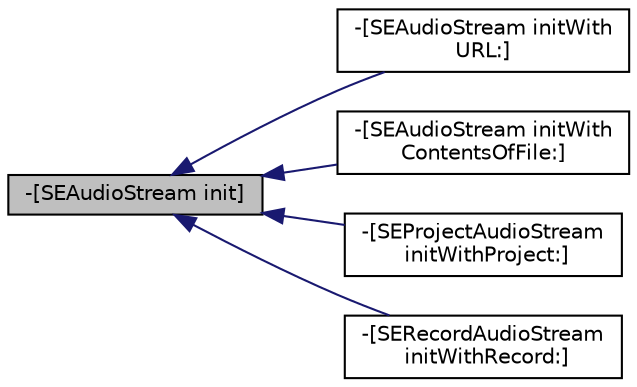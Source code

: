 digraph "-[SEAudioStream init]"
{
  edge [fontname="Helvetica",fontsize="10",labelfontname="Helvetica",labelfontsize="10"];
  node [fontname="Helvetica",fontsize="10",shape=record];
  rankdir="LR";
  Node1 [label="-[SEAudioStream init]",height=0.2,width=0.4,color="black", fillcolor="grey75", style="filled" fontcolor="black"];
  Node1 -> Node2 [dir="back",color="midnightblue",fontsize="10",style="solid",fontname="Helvetica"];
  Node2 [label="-[SEAudioStream initWith\lURL:]",height=0.2,width=0.4,color="black", fillcolor="white", style="filled",URL="$interface_s_e_audio_stream.html#a7acd0370d5f5066a6d00834af0eea200"];
  Node1 -> Node3 [dir="back",color="midnightblue",fontsize="10",style="solid",fontname="Helvetica"];
  Node3 [label="-[SEAudioStream initWith\lContentsOfFile:]",height=0.2,width=0.4,color="black", fillcolor="white", style="filled",URL="$interface_s_e_audio_stream.html#a88b28dfe93892a08d261bd946beea26f"];
  Node1 -> Node4 [dir="back",color="midnightblue",fontsize="10",style="solid",fontname="Helvetica"];
  Node4 [label="-[SEProjectAudioStream\l initWithProject:]",height=0.2,width=0.4,color="black", fillcolor="white", style="filled",URL="$interface_s_e_project_audio_stream.html#a30ceafdd92a02b9cc8f361674d462e86"];
  Node1 -> Node5 [dir="back",color="midnightblue",fontsize="10",style="solid",fontname="Helvetica"];
  Node5 [label="-[SERecordAudioStream\l initWithRecord:]",height=0.2,width=0.4,color="black", fillcolor="white", style="filled",URL="$interface_s_e_record_audio_stream.html#a92c7ab157006ec7f599b742512173417"];
}
